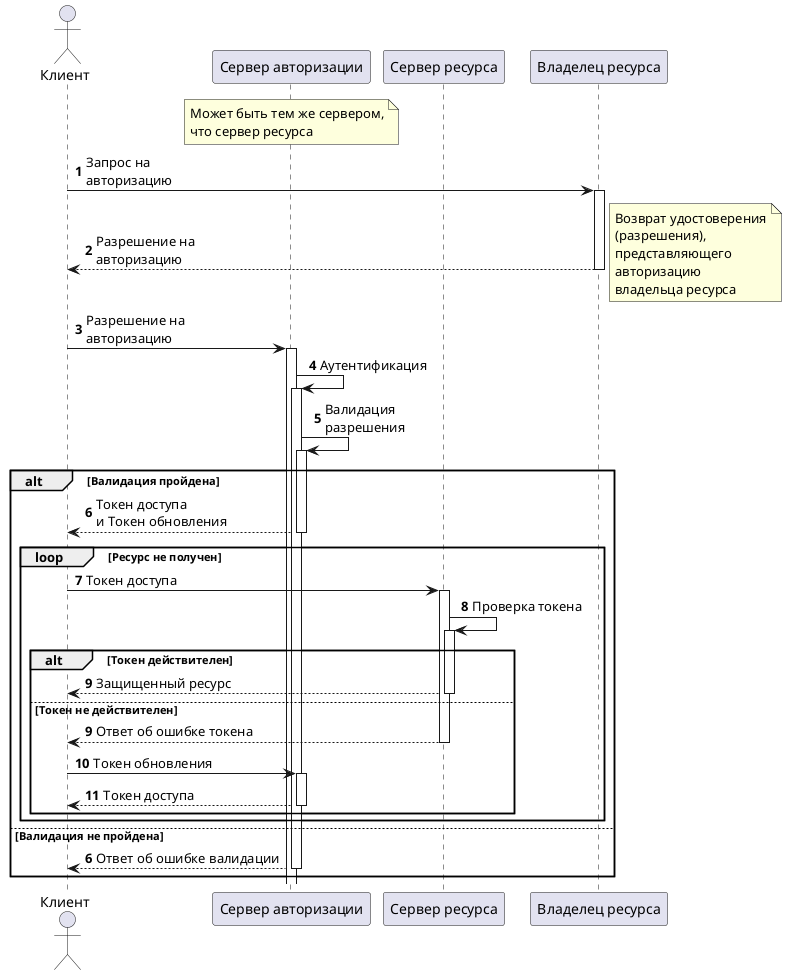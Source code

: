 ﻿@startuml

autonumber
autoactivate on

actor Клиент as client
participant "Сервер авторизации" as auth_server
note over of auth_server
Может быть тем же сервером,
что сервер ресурса
end note
participant "Сервер ресурса" as resource_server
participant "Владелец ресурса" as resource_owner

client -> resource_owner: Запрос на\nавторизацию
return Разрешение на\nавторизацию
note right
Возврат удостоверения
(разрешения),
представляющего
авторизацию
владельца ресурса
end note

client -> auth_server: Разрешение на\nавторизацию
auth_server -> auth_server: Аутентификация
auth_server -> auth_server: Валидация\nразрешения

alt Валидация пройдена
    auth_server --> client: Токен доступа\nи Токен обновления
    
    loop Ресурс не получен
        client -> resource_server: Токен доступа
        resource_server -> resource_server: Проверка токена
        alt Токен действителен
            resource_server --> client: Защищенный ресурс
        else Токен не действителен
            autonumber 9
            resource_server --> client: Ответ об ошибке токена
            client -> auth_server: Токен обновления
            auth_server --> client: Токен доступа
        end
    end
else Валидация не пройдена
    autonumber 6
    auth_server --> client: Ответ об ошибке валидации
end


@enduml